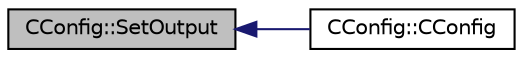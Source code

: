 digraph "CConfig::SetOutput"
{
  edge [fontname="Helvetica",fontsize="10",labelfontname="Helvetica",labelfontsize="10"];
  node [fontname="Helvetica",fontsize="10",shape=record];
  rankdir="LR";
  Node15255 [label="CConfig::SetOutput",height=0.2,width=0.4,color="black", fillcolor="grey75", style="filled", fontcolor="black"];
  Node15255 -> Node15256 [dir="back",color="midnightblue",fontsize="10",style="solid",fontname="Helvetica"];
  Node15256 [label="CConfig::CConfig",height=0.2,width=0.4,color="black", fillcolor="white", style="filled",URL="$class_c_config.html#a3298c6c9512a61554a459c5988b9e97a",tooltip="Constructor of the class which reads the input file. "];
}
